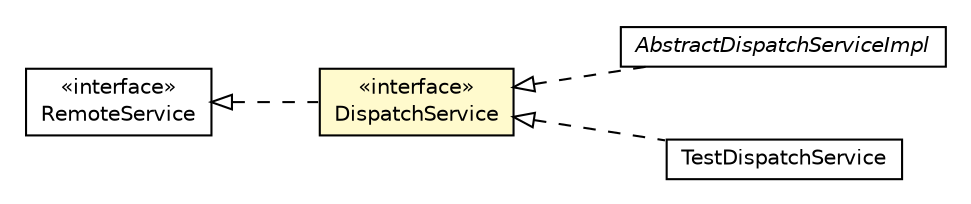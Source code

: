 #!/usr/local/bin/dot
#
# Class diagram 
# Generated by UMLGraph version R5_6-24-gf6e263 (http://www.umlgraph.org/)
#

digraph G {
	edge [fontname="Helvetica",fontsize=10,labelfontname="Helvetica",labelfontsize=10];
	node [fontname="Helvetica",fontsize=10,shape=plaintext];
	nodesep=0.25;
	ranksep=0.5;
	rankdir=LR;
	// com.gwtplatform.dispatch.shared.DispatchService
	c166246 [label=<<table title="com.gwtplatform.dispatch.shared.DispatchService" border="0" cellborder="1" cellspacing="0" cellpadding="2" port="p" bgcolor="lemonChiffon" href="./DispatchService.html">
		<tr><td><table border="0" cellspacing="0" cellpadding="1">
<tr><td align="center" balign="center"> &#171;interface&#187; </td></tr>
<tr><td align="center" balign="center"> DispatchService </td></tr>
		</table></td></tr>
		</table>>, URL="./DispatchService.html", fontname="Helvetica", fontcolor="black", fontsize=10.0];
	// com.gwtplatform.dispatch.server.AbstractDispatchServiceImpl
	c166297 [label=<<table title="com.gwtplatform.dispatch.server.AbstractDispatchServiceImpl" border="0" cellborder="1" cellspacing="0" cellpadding="2" port="p" href="../server/AbstractDispatchServiceImpl.html">
		<tr><td><table border="0" cellspacing="0" cellpadding="1">
<tr><td align="center" balign="center"><font face="Helvetica-Oblique"> AbstractDispatchServiceImpl </font></td></tr>
		</table></td></tr>
		</table>>, URL="../server/AbstractDispatchServiceImpl.html", fontname="Helvetica", fontcolor="black", fontsize=10.0];
	// com.gwtplatform.tester.TestDispatchService
	c166318 [label=<<table title="com.gwtplatform.tester.TestDispatchService" border="0" cellborder="1" cellspacing="0" cellpadding="2" port="p" href="../../tester/TestDispatchService.html">
		<tr><td><table border="0" cellspacing="0" cellpadding="1">
<tr><td align="center" balign="center"> TestDispatchService </td></tr>
		</table></td></tr>
		</table>>, URL="../../tester/TestDispatchService.html", fontname="Helvetica", fontcolor="black", fontsize=10.0];
	//com.gwtplatform.dispatch.shared.DispatchService implements com.google.gwt.user.client.rpc.RemoteService
	c166835:p -> c166246:p [dir=back,arrowtail=empty,style=dashed];
	//com.gwtplatform.dispatch.server.AbstractDispatchServiceImpl implements com.gwtplatform.dispatch.shared.DispatchService
	c166246:p -> c166297:p [dir=back,arrowtail=empty,style=dashed];
	//com.gwtplatform.tester.TestDispatchService implements com.gwtplatform.dispatch.shared.DispatchService
	c166246:p -> c166318:p [dir=back,arrowtail=empty,style=dashed];
	// com.google.gwt.user.client.rpc.RemoteService
	c166835 [label=<<table title="com.google.gwt.user.client.rpc.RemoteService" border="0" cellborder="1" cellspacing="0" cellpadding="2" port="p" href="http://google-web-toolkit.googlecode.com/svn/javadoc/latest/com/google/gwt/user/client/rpc/RemoteService.html">
		<tr><td><table border="0" cellspacing="0" cellpadding="1">
<tr><td align="center" balign="center"> &#171;interface&#187; </td></tr>
<tr><td align="center" balign="center"> RemoteService </td></tr>
		</table></td></tr>
		</table>>, URL="http://google-web-toolkit.googlecode.com/svn/javadoc/latest/com/google/gwt/user/client/rpc/RemoteService.html", fontname="Helvetica", fontcolor="black", fontsize=10.0];
}

